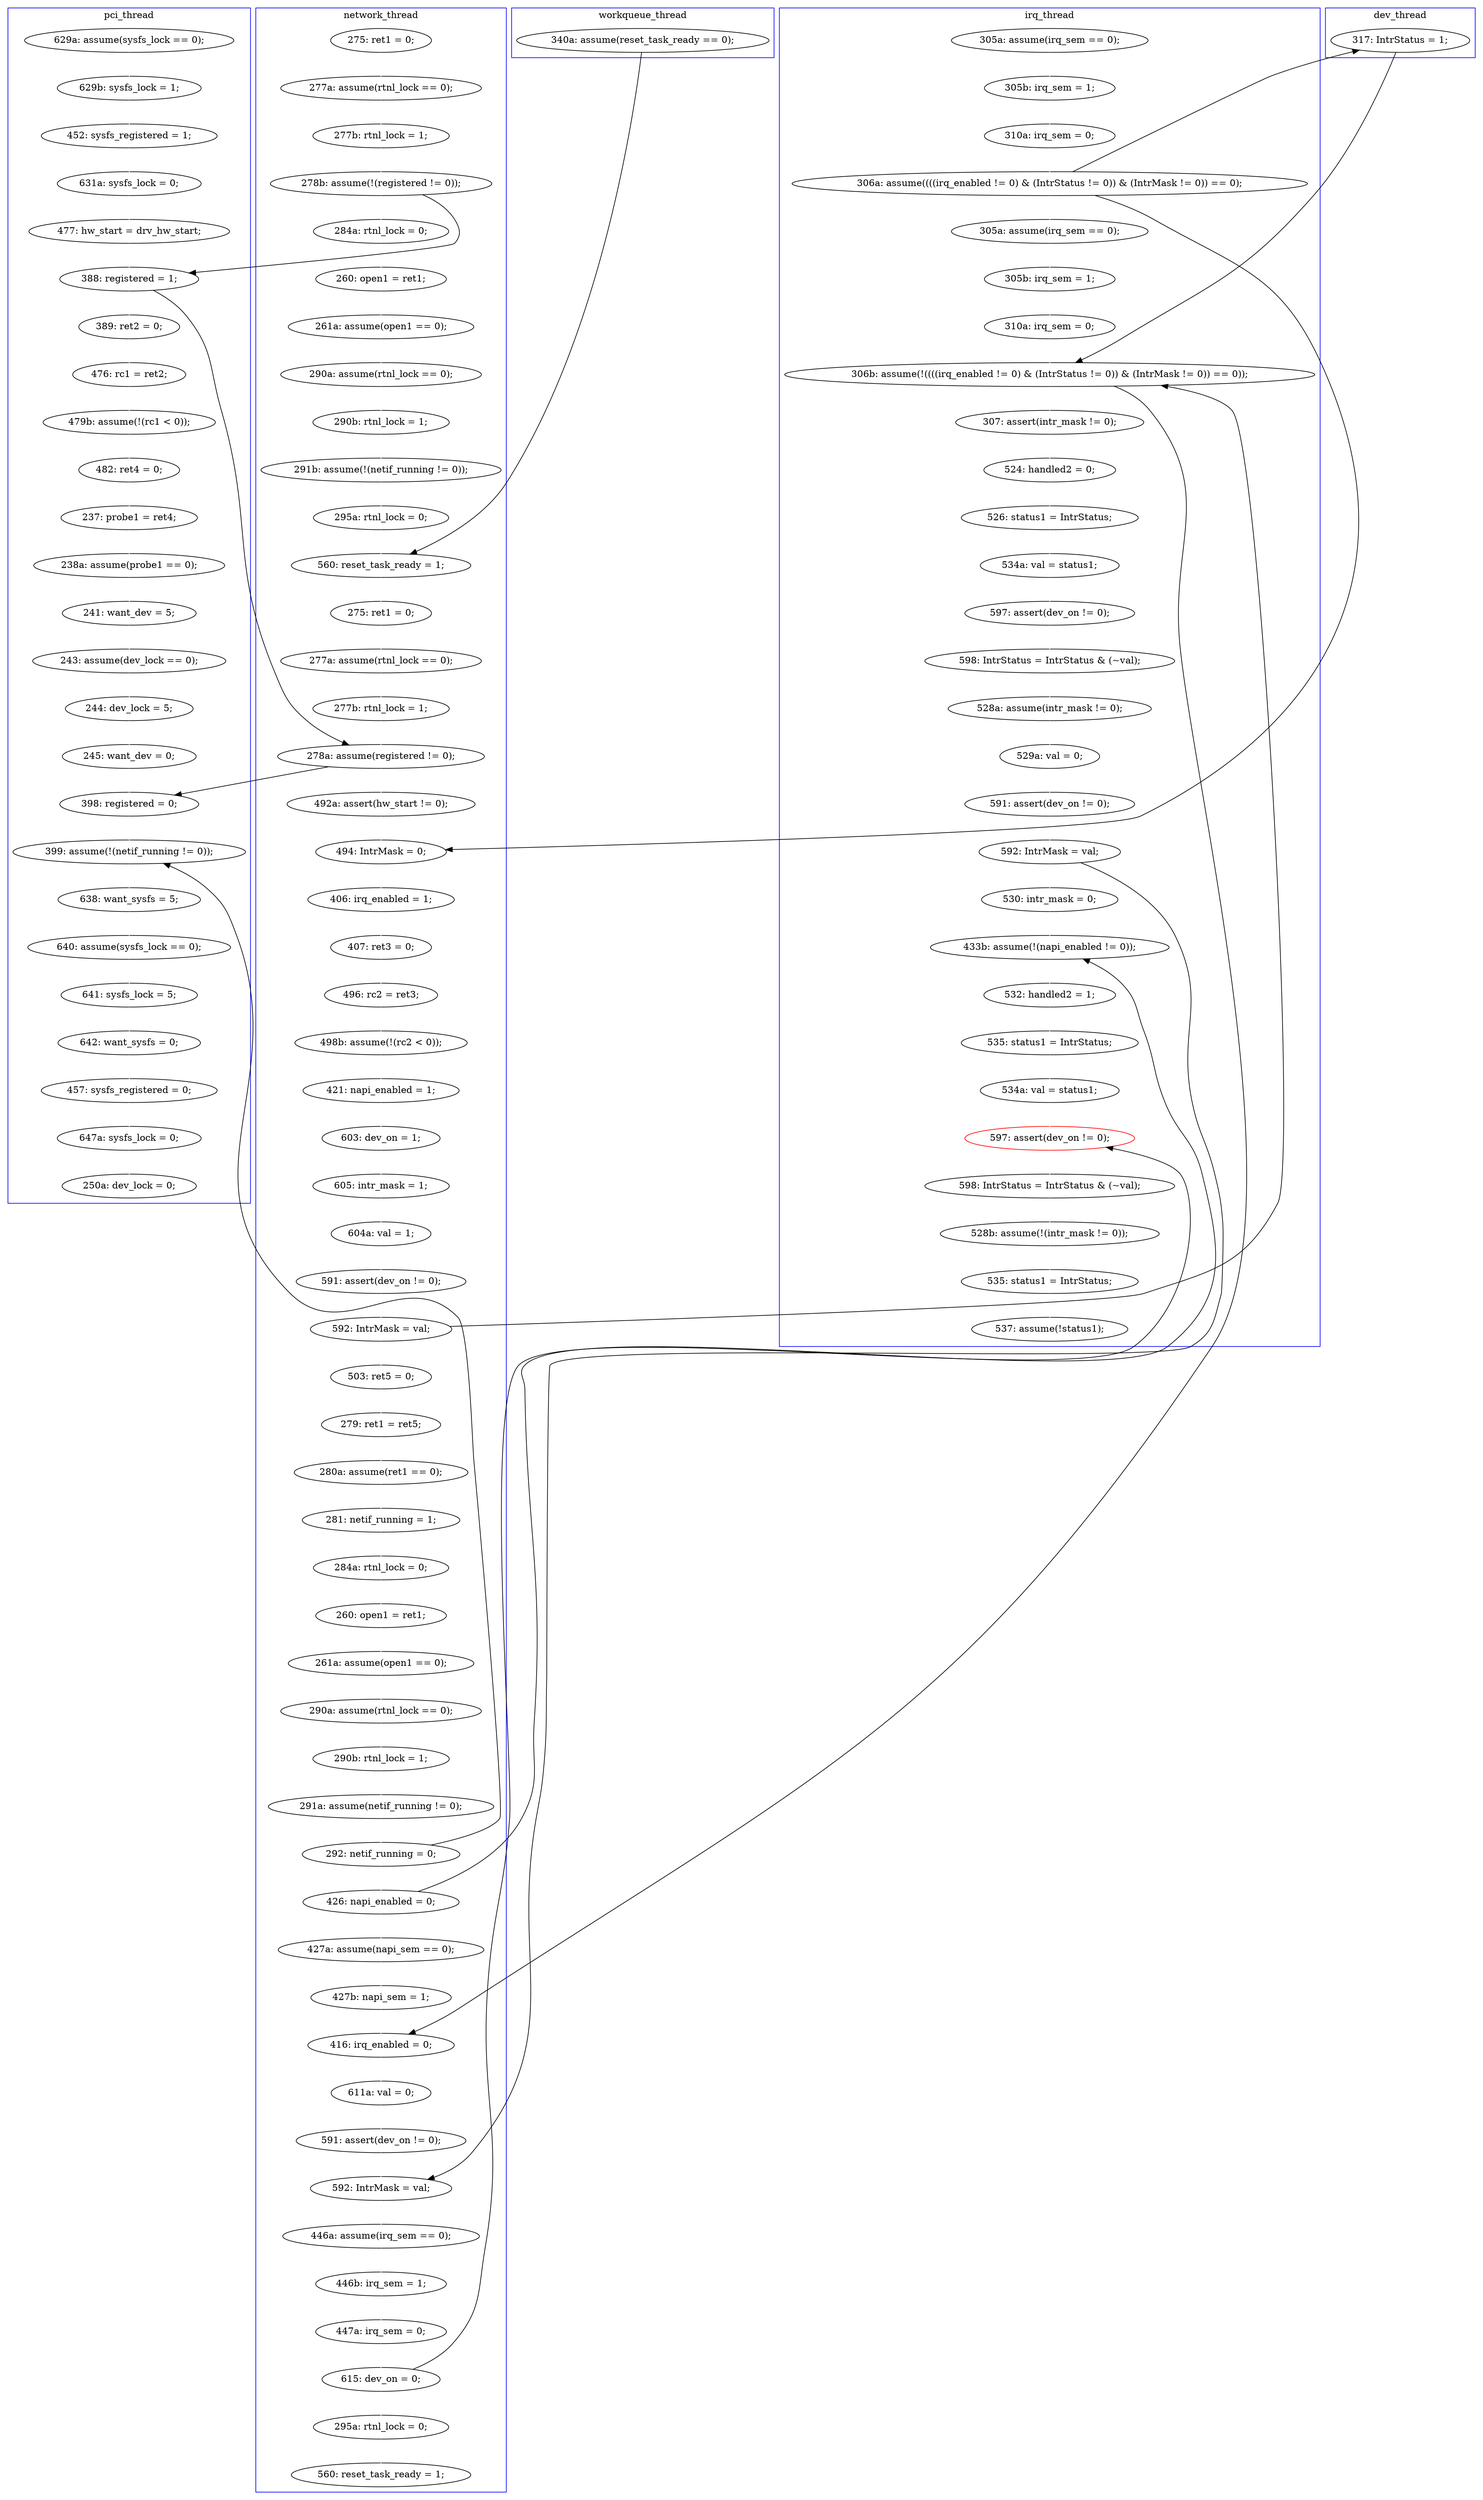 digraph Counterexample {
	99 -> 100 [color = white, style = solid]
	44 -> 47 [color = white, style = solid]
	182 -> 184 [color = white, style = solid]
	39 -> 78 [color = white, style = solid]
	171 -> 219 [color = black, style = solid, constraint = false]
	232 -> 236 [color = white, style = solid]
	122 -> 127 [color = white, style = solid]
	133 -> 134 [color = white, style = solid]
	197 -> 200 [color = white, style = solid]
	252 -> 253 [color = white, style = solid]
	102 -> 188 [color = white, style = solid]
	56 -> 58 [color = white, style = solid]
	201 -> 225 [color = white, style = solid]
	180 -> 182 [color = white, style = solid]
	271 -> 279 [color = white, style = solid]
	88 -> 122 [color = black, style = solid, constraint = false]
	107 -> 112 [color = white, style = solid]
	127 -> 128 [color = white, style = solid]
	148 -> 149 [color = white, style = solid]
	280 -> 288 [color = white, style = solid]
	47 -> 48 [color = white, style = solid]
	98 -> 99 [color = white, style = solid]
	173 -> 179 [color = white, style = solid]
	288 -> 289 [color = white, style = solid]
	161 -> 162 [color = white, style = solid]
	209 -> 212 [color = white, style = solid]
	152 -> 171 [color = black, style = solid, constraint = false]
	118 -> 119 [color = white, style = solid]
	100 -> 101 [color = white, style = solid]
	191 -> 192 [color = white, style = solid]
	140 -> 169 [color = white, style = solid]
	94 -> 95 [color = white, style = solid]
	60 -> 139 [color = white, style = solid]
	184 -> 185 [color = white, style = solid]
	101 -> 102 [color = white, style = solid]
	209 -> 230 [color = black, style = solid, constraint = false]
	212 -> 213 [color = white, style = solid]
	60 -> 128 [color = black, style = solid, constraint = false]
	236 -> 266 [color = white, style = solid]
	83 -> 88 [color = white, style = solid]
	260 -> 271 [color = white, style = solid]
	27 -> 31 [color = white, style = solid]
	139 -> 140 [color = white, style = solid]
	171 -> 173 [color = white, style = solid]
	213 -> 219 [color = white, style = solid]
	156 -> 159 [color = white, style = solid]
	246 -> 248 [color = white, style = solid]
	165 -> 191 [color = white, style = solid]
	273 -> 280 [color = white, style = solid]
	179 -> 180 [color = white, style = solid]
	147 -> 148 [color = white, style = solid]
	152 -> 155 [color = white, style = solid]
	40 -> 41 [color = white, style = solid]
	95 -> 98 [color = white, style = solid]
	235 -> 244 [color = white, style = solid]
	32 -> 34 [color = white, style = solid]
	244 -> 245 [color = white, style = solid]
	122 -> 188 [color = black, style = solid, constraint = false]
	248 -> 259 [color = white, style = solid]
	70 -> 112 [color = black, style = solid, constraint = false]
	188 -> 204 [color = white, style = solid]
	38 -> 39 [color = white, style = solid]
	134 -> 135 [color = white, style = solid]
	48 -> 50 [color = white, style = solid]
	160 -> 161 [color = white, style = solid]
	138 -> 143 [color = white, style = solid]
	151 -> 152 [color = white, style = solid]
	159 -> 160 [color = white, style = solid]
	41 -> 44 [color = white, style = solid]
	200 -> 201 [color = white, style = solid]
	50 -> 107 [color = white, style = solid]
	81 -> 83 [color = white, style = solid]
	120 -> 122 [color = white, style = solid]
	60 -> 104 [color = black, style = solid, constraint = false]
	254 -> 260 [color = white, style = solid]
	185 -> 196 [color = white, style = solid]
	128 -> 133 [color = white, style = solid]
	90 -> 93 [color = white, style = solid]
	192 -> 194 [color = white, style = solid]
	55 -> 56 [color = white, style = solid]
	93 -> 94 [color = white, style = solid]
	135 -> 138 [color = white, style = solid]
	34 -> 88 [color = black, style = solid, constraint = false]
	143 -> 147 [color = white, style = solid]
	194 -> 195 [color = white, style = solid]
	230 -> 232 [color = white, style = solid]
	266 -> 270 [color = white, style = solid]
	112 -> 118 [color = white, style = solid]
	253 -> 254 [color = white, style = solid]
	31 -> 32 [color = white, style = solid]
	104 -> 171 [color = black, style = solid, constraint = false]
	201 -> 235 [color = black, style = solid, constraint = false]
	195 -> 204 [color = black, style = solid, constraint = false]
	196 -> 197 [color = white, style = solid]
	89 -> 90 [color = white, style = solid]
	225 -> 230 [color = white, style = solid]
	162 -> 165 [color = white, style = solid]
	169 -> 171 [color = white, style = solid]
	219 -> 224 [color = white, style = solid]
	149 -> 151 [color = white, style = solid]
	248 -> 270 [color = black, style = solid, constraint = false]
	88 -> 89 [color = white, style = solid]
	195 -> 209 [color = white, style = solid]
	234 -> 235 [color = white, style = solid]
	78 -> 81 [color = white, style = solid]
	259 -> 265 [color = white, style = solid]
	224 -> 234 [color = white, style = solid]
	251 -> 252 [color = white, style = solid]
	58 -> 60 [color = white, style = solid]
	34 -> 40 [color = white, style = solid]
	204 -> 251 [color = white, style = solid]
	119 -> 120 [color = white, style = solid]
	245 -> 246 [color = white, style = solid]
	270 -> 273 [color = white, style = solid]
	155 -> 156 [color = white, style = solid]
	subgraph cluster7 {
		label = dev_thread
		color = blue
		104  [label = "317: IntrStatus = 1;"]
	}
	subgraph cluster5 {
		label = workqueue_thread
		color = blue
		70  [label = "340a: assume(reset_task_ready == 0);"]
	}
	subgraph cluster3 {
		label = irq_thread
		color = blue
		197  [label = "529a: val = 0;"]
		179  [label = "524: handled2 = 0;"]
		230  [label = "433b: assume(!(napi_enabled != 0));"]
		56  [label = "305b: irq_sem = 1;"]
		236  [label = "535: status1 = IntrStatus;"]
		140  [label = "305b: irq_sem = 1;"]
		173  [label = "307: assert(intr_mask != 0);"]
		171  [label = "306b: assume(!((((irq_enabled != 0) & (IntrStatus != 0)) & (IntrMask != 0)) == 0));"]
		58  [label = "310a: irq_sem = 0;"]
		201  [label = "592: IntrMask = val;"]
		288  [label = "535: status1 = IntrStatus;"]
		273  [label = "598: IntrStatus = IntrStatus & (~val);"]
		60  [label = "306a: assume((((irq_enabled != 0) & (IntrStatus != 0)) & (IntrMask != 0)) == 0);"]
		182  [label = "534a: val = status1;"]
		185  [label = "598: IntrStatus = IntrStatus & (~val);"]
		266  [label = "534a: val = status1;"]
		169  [label = "310a: irq_sem = 0;"]
		180  [label = "526: status1 = IntrStatus;"]
		184  [label = "597: assert(dev_on != 0);"]
		55  [label = "305a: assume(irq_sem == 0);"]
		200  [label = "591: assert(dev_on != 0);"]
		196  [label = "528a: assume(intr_mask != 0);"]
		289  [label = "537: assume(!status1);"]
		232  [label = "532: handled2 = 1;"]
		225  [label = "530: intr_mask = 0;"]
		270  [label = "597: assert(dev_on != 0);", color = red]
		139  [label = "305a: assume(irq_sem == 0);"]
		280  [label = "528b: assume(!(intr_mask != 0));"]
	}
	subgraph cluster1 {
		label = pci_thread
		color = blue
		204  [label = "399: assume(!(netif_running != 0));"]
		38  [label = "629a: assume(sysfs_lock == 0);"]
		279  [label = "250a: dev_lock = 0;"]
		271  [label = "647a: sysfs_lock = 0;"]
		99  [label = "241: want_dev = 5;"]
		260  [label = "457: sysfs_registered = 0;"]
		251  [label = "638: want_sysfs = 5;"]
		90  [label = "476: rc1 = ret2;"]
		100  [label = "243: assume(dev_lock == 0);"]
		88  [label = "388: registered = 1;"]
		94  [label = "482: ret4 = 0;"]
		93  [label = "479b: assume(!(rc1 < 0));"]
		39  [label = "629b: sysfs_lock = 1;"]
		252  [label = "640: assume(sysfs_lock == 0);"]
		95  [label = "237: probe1 = ret4;"]
		83  [label = "477: hw_start = drv_hw_start;"]
		98  [label = "238a: assume(probe1 == 0);"]
		254  [label = "642: want_sysfs = 0;"]
		188  [label = "398: registered = 0;"]
		81  [label = "631a: sysfs_lock = 0;"]
		102  [label = "245: want_dev = 0;"]
		78  [label = "452: sysfs_registered = 1;"]
		253  [label = "641: sysfs_lock = 5;"]
		89  [label = "389: ret2 = 0;"]
		101  [label = "244: dev_lock = 5;"]
	}
	subgraph cluster2 {
		label = network_thread
		color = blue
		162  [label = "260: open1 = ret1;"]
		107  [label = "295a: rtnl_lock = 0;"]
		224  [label = "611a: val = 0;"]
		161  [label = "284a: rtnl_lock = 0;"]
		119  [label = "277a: assume(rtnl_lock == 0);"]
		118  [label = "275: ret1 = 0;"]
		31  [label = "277a: assume(rtnl_lock == 0);"]
		213  [label = "427b: napi_sem = 1;"]
		41  [label = "260: open1 = ret1;"]
		122  [label = "278a: assume(registered != 0);"]
		209  [label = "426: napi_enabled = 0;"]
		128  [label = "494: IntrMask = 0;"]
		151  [label = "591: assert(dev_on != 0);"]
		27  [label = "275: ret1 = 0;"]
		245  [label = "446b: irq_sem = 1;"]
		47  [label = "290a: assume(rtnl_lock == 0);"]
		147  [label = "603: dev_on = 1;"]
		44  [label = "261a: assume(open1 == 0);"]
		40  [label = "284a: rtnl_lock = 0;"]
		159  [label = "280a: assume(ret1 == 0);"]
		192  [label = "290b: rtnl_lock = 1;"]
		120  [label = "277b: rtnl_lock = 1;"]
		191  [label = "290a: assume(rtnl_lock == 0);"]
		160  [label = "281: netif_running = 1;"]
		134  [label = "407: ret3 = 0;"]
		138  [label = "498b: assume(!(rc2 < 0));"]
		133  [label = "406: irq_enabled = 1;"]
		219  [label = "416: irq_enabled = 0;"]
		135  [label = "496: rc2 = ret3;"]
		265  [label = "560: reset_task_ready = 1;"]
		195  [label = "292: netif_running = 0;"]
		32  [label = "277b: rtnl_lock = 1;"]
		244  [label = "446a: assume(irq_sem == 0);"]
		235  [label = "592: IntrMask = val;"]
		148  [label = "605: intr_mask = 1;"]
		234  [label = "591: assert(dev_on != 0);"]
		155  [label = "503: ret5 = 0;"]
		156  [label = "279: ret1 = ret5;"]
		48  [label = "290b: rtnl_lock = 1;"]
		152  [label = "592: IntrMask = val;"]
		248  [label = "615: dev_on = 0;"]
		143  [label = "421: napi_enabled = 1;"]
		34  [label = "278b: assume(!(registered != 0));"]
		212  [label = "427a: assume(napi_sem == 0);"]
		246  [label = "447a: irq_sem = 0;"]
		149  [label = "604a: val = 1;"]
		165  [label = "261a: assume(open1 == 0);"]
		112  [label = "560: reset_task_ready = 1;"]
		50  [label = "291b: assume(!(netif_running != 0));"]
		127  [label = "492a: assert(hw_start != 0);"]
		259  [label = "295a: rtnl_lock = 0;"]
		194  [label = "291a: assume(netif_running != 0);"]
	}
}